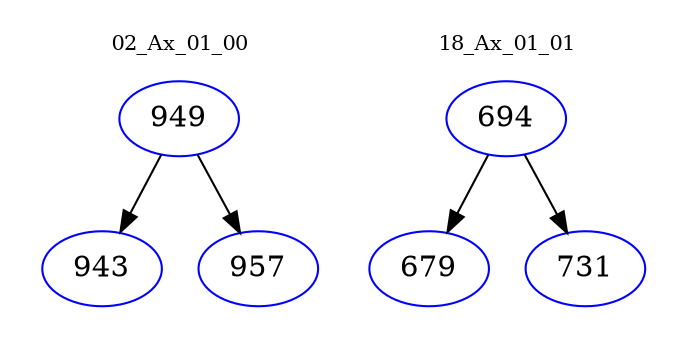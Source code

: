 digraph{
subgraph cluster_0 {
color = white
label = "02_Ax_01_00";
fontsize=10;
T0_949 [label="949", color="blue"]
T0_949 -> T0_943 [color="black"]
T0_943 [label="943", color="blue"]
T0_949 -> T0_957 [color="black"]
T0_957 [label="957", color="blue"]
}
subgraph cluster_1 {
color = white
label = "18_Ax_01_01";
fontsize=10;
T1_694 [label="694", color="blue"]
T1_694 -> T1_679 [color="black"]
T1_679 [label="679", color="blue"]
T1_694 -> T1_731 [color="black"]
T1_731 [label="731", color="blue"]
}
}
